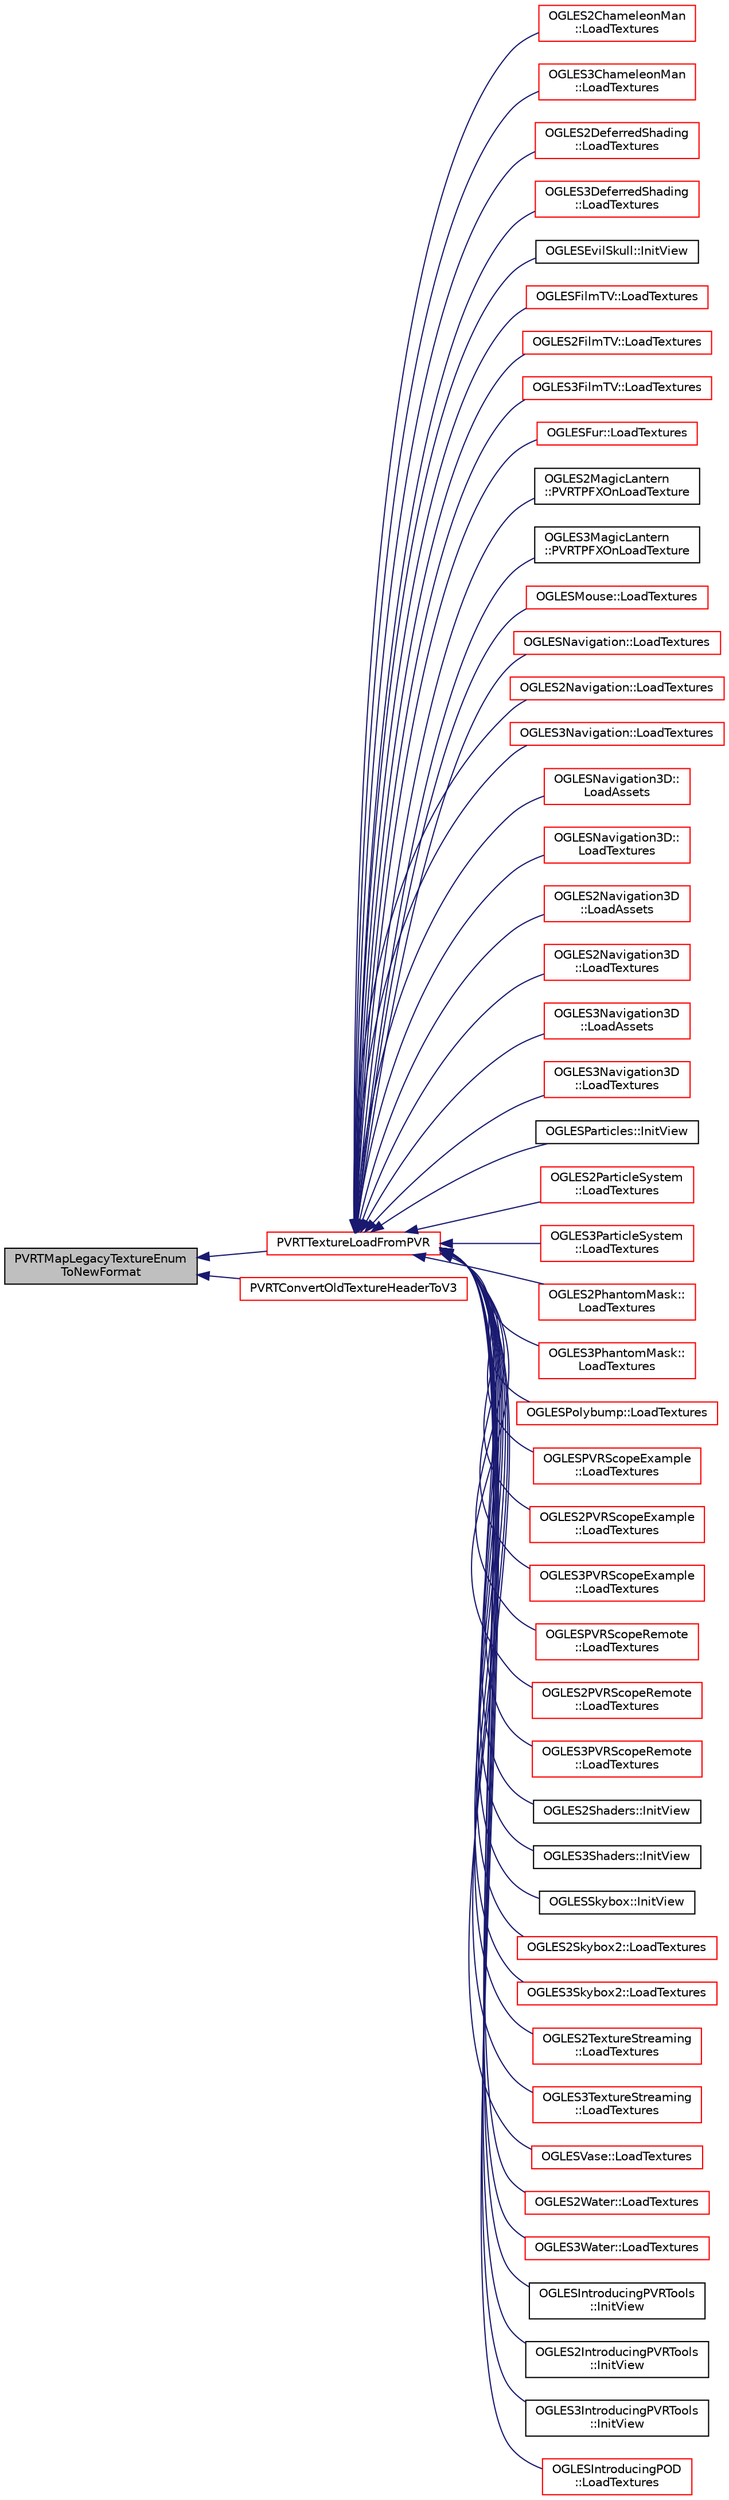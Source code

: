 digraph "PVRTMapLegacyTextureEnumToNewFormat"
{
  edge [fontname="Helvetica",fontsize="10",labelfontname="Helvetica",labelfontsize="10"];
  node [fontname="Helvetica",fontsize="10",shape=record];
  rankdir="LR";
  Node1 [label="PVRTMapLegacyTextureEnum\lToNewFormat",height=0.2,width=0.4,color="black", fillcolor="grey75", style="filled", fontcolor="black"];
  Node1 -> Node2 [dir="back",color="midnightblue",fontsize="10",style="solid",fontname="Helvetica"];
  Node2 [label="PVRTTextureLoadFromPVR",height=0.2,width=0.4,color="red", fillcolor="white", style="filled",URL="$group___a_p_i___o_g_l_e_s3.html#ga6eecac4c871ba7ccdd0ef4b057a7d596",tooltip="Allows textures to be stored in binary PVR files and loaded in. Can load parts of a mipmaped texture ..."];
  Node2 -> Node3 [dir="back",color="midnightblue",fontsize="10",style="solid",fontname="Helvetica"];
  Node3 [label="OGLES2ChameleonMan\l::LoadTextures",height=0.2,width=0.4,color="red", fillcolor="white", style="filled",URL="$class_o_g_l_e_s2_chameleon_man.html#ae9d5bad2b3382b59cb57209555d59e32"];
  Node2 -> Node4 [dir="back",color="midnightblue",fontsize="10",style="solid",fontname="Helvetica"];
  Node4 [label="OGLES3ChameleonMan\l::LoadTextures",height=0.2,width=0.4,color="red", fillcolor="white", style="filled",URL="$class_o_g_l_e_s3_chameleon_man.html#a8619130b98baf8ad510cfe5270e0d606"];
  Node2 -> Node5 [dir="back",color="midnightblue",fontsize="10",style="solid",fontname="Helvetica"];
  Node5 [label="OGLES2DeferredShading\l::LoadTextures",height=0.2,width=0.4,color="red", fillcolor="white", style="filled",URL="$class_o_g_l_e_s2_deferred_shading.html#ac04009ab56364958babab5b5afcd3dc7"];
  Node2 -> Node6 [dir="back",color="midnightblue",fontsize="10",style="solid",fontname="Helvetica"];
  Node6 [label="OGLES3DeferredShading\l::LoadTextures",height=0.2,width=0.4,color="red", fillcolor="white", style="filled",URL="$class_o_g_l_e_s3_deferred_shading.html#a68023121473d6250f56c813dac5d0204"];
  Node2 -> Node7 [dir="back",color="midnightblue",fontsize="10",style="solid",fontname="Helvetica"];
  Node7 [label="OGLESEvilSkull::InitView",height=0.2,width=0.4,color="black", fillcolor="white", style="filled",URL="$class_o_g_l_e_s_evil_skull.html#a49d0169987b3b97de24d9cfd52c86a8c"];
  Node2 -> Node8 [dir="back",color="midnightblue",fontsize="10",style="solid",fontname="Helvetica"];
  Node8 [label="OGLESFilmTV::LoadTextures",height=0.2,width=0.4,color="red", fillcolor="white", style="filled",URL="$class_o_g_l_e_s_film_t_v.html#adb417d352deedf0a4cbc7ab2db274682"];
  Node2 -> Node9 [dir="back",color="midnightblue",fontsize="10",style="solid",fontname="Helvetica"];
  Node9 [label="OGLES2FilmTV::LoadTextures",height=0.2,width=0.4,color="red", fillcolor="white", style="filled",URL="$class_o_g_l_e_s2_film_t_v.html#ac02b046a1039e085096b5352bf78a776"];
  Node2 -> Node10 [dir="back",color="midnightblue",fontsize="10",style="solid",fontname="Helvetica"];
  Node10 [label="OGLES3FilmTV::LoadTextures",height=0.2,width=0.4,color="red", fillcolor="white", style="filled",URL="$class_o_g_l_e_s3_film_t_v.html#a31ffd7f6fd605617a316e3b89b9841c9"];
  Node2 -> Node11 [dir="back",color="midnightblue",fontsize="10",style="solid",fontname="Helvetica"];
  Node11 [label="OGLESFur::LoadTextures",height=0.2,width=0.4,color="red", fillcolor="white", style="filled",URL="$class_o_g_l_e_s_fur.html#add3a344d736ee932f64fe78ea7534dbf"];
  Node2 -> Node12 [dir="back",color="midnightblue",fontsize="10",style="solid",fontname="Helvetica"];
  Node12 [label="OGLES2MagicLantern\l::PVRTPFXOnLoadTexture",height=0.2,width=0.4,color="black", fillcolor="white", style="filled",URL="$class_o_g_l_e_s2_magic_lantern.html#a1acf935737794f6c7d6408aaa298d31b"];
  Node2 -> Node13 [dir="back",color="midnightblue",fontsize="10",style="solid",fontname="Helvetica"];
  Node13 [label="OGLES3MagicLantern\l::PVRTPFXOnLoadTexture",height=0.2,width=0.4,color="black", fillcolor="white", style="filled",URL="$class_o_g_l_e_s3_magic_lantern.html#a04772e79a905e4d11c59f3d69171097c"];
  Node2 -> Node14 [dir="back",color="midnightblue",fontsize="10",style="solid",fontname="Helvetica"];
  Node14 [label="OGLESMouse::LoadTextures",height=0.2,width=0.4,color="red", fillcolor="white", style="filled",URL="$class_o_g_l_e_s_mouse.html#a165ffeaf9b0b8a82da05d1481dc13274"];
  Node2 -> Node15 [dir="back",color="midnightblue",fontsize="10",style="solid",fontname="Helvetica"];
  Node15 [label="OGLESNavigation::LoadTextures",height=0.2,width=0.4,color="red", fillcolor="white", style="filled",URL="$class_o_g_l_e_s_navigation.html#a1bc8126d198cb9d9e96ed97e703f4406"];
  Node2 -> Node16 [dir="back",color="midnightblue",fontsize="10",style="solid",fontname="Helvetica"];
  Node16 [label="OGLES2Navigation::LoadTextures",height=0.2,width=0.4,color="red", fillcolor="white", style="filled",URL="$class_o_g_l_e_s2_navigation.html#ac37192e2b0d4e502726936f4fa737b0c"];
  Node2 -> Node17 [dir="back",color="midnightblue",fontsize="10",style="solid",fontname="Helvetica"];
  Node17 [label="OGLES3Navigation::LoadTextures",height=0.2,width=0.4,color="red", fillcolor="white", style="filled",URL="$class_o_g_l_e_s3_navigation.html#ac683cfcf3d2bcaaa5c6ead232405e83b"];
  Node2 -> Node18 [dir="back",color="midnightblue",fontsize="10",style="solid",fontname="Helvetica"];
  Node18 [label="OGLESNavigation3D::\lLoadAssets",height=0.2,width=0.4,color="red", fillcolor="white", style="filled",URL="$class_o_g_l_e_s_navigation3_d.html#a074cf37f2ce799f5110126e43b7f81ea"];
  Node2 -> Node19 [dir="back",color="midnightblue",fontsize="10",style="solid",fontname="Helvetica"];
  Node19 [label="OGLESNavigation3D::\lLoadTextures",height=0.2,width=0.4,color="red", fillcolor="white", style="filled",URL="$class_o_g_l_e_s_navigation3_d.html#aa3d24ca68c6d99b00b867c59bad52587"];
  Node2 -> Node20 [dir="back",color="midnightblue",fontsize="10",style="solid",fontname="Helvetica"];
  Node20 [label="OGLES2Navigation3D\l::LoadAssets",height=0.2,width=0.4,color="red", fillcolor="white", style="filled",URL="$class_o_g_l_e_s2_navigation3_d.html#a44021b8be24e6c6a2e1b5a1a8394fe8e"];
  Node2 -> Node21 [dir="back",color="midnightblue",fontsize="10",style="solid",fontname="Helvetica"];
  Node21 [label="OGLES2Navigation3D\l::LoadTextures",height=0.2,width=0.4,color="red", fillcolor="white", style="filled",URL="$class_o_g_l_e_s2_navigation3_d.html#ab3de1f3bc50a300eb17781f73a6b7628"];
  Node2 -> Node22 [dir="back",color="midnightblue",fontsize="10",style="solid",fontname="Helvetica"];
  Node22 [label="OGLES3Navigation3D\l::LoadAssets",height=0.2,width=0.4,color="red", fillcolor="white", style="filled",URL="$class_o_g_l_e_s3_navigation3_d.html#a74e35de3032850cd4ef7a42786ce75fb"];
  Node2 -> Node23 [dir="back",color="midnightblue",fontsize="10",style="solid",fontname="Helvetica"];
  Node23 [label="OGLES3Navigation3D\l::LoadTextures",height=0.2,width=0.4,color="red", fillcolor="white", style="filled",URL="$class_o_g_l_e_s3_navigation3_d.html#a6e215c6efc9e303903ff7ea2aabe1558"];
  Node2 -> Node24 [dir="back",color="midnightblue",fontsize="10",style="solid",fontname="Helvetica"];
  Node24 [label="OGLESParticles::InitView",height=0.2,width=0.4,color="black", fillcolor="white", style="filled",URL="$class_o_g_l_e_s_particles.html#ab08c8cf723fa1e2e516028b78d8cd9fd"];
  Node2 -> Node25 [dir="back",color="midnightblue",fontsize="10",style="solid",fontname="Helvetica"];
  Node25 [label="OGLES2ParticleSystem\l::LoadTextures",height=0.2,width=0.4,color="red", fillcolor="white", style="filled",URL="$class_o_g_l_e_s2_particle_system.html#a6f75d8ea3d0cfc91a9685ff652c24e02"];
  Node2 -> Node26 [dir="back",color="midnightblue",fontsize="10",style="solid",fontname="Helvetica"];
  Node26 [label="OGLES3ParticleSystem\l::LoadTextures",height=0.2,width=0.4,color="red", fillcolor="white", style="filled",URL="$class_o_g_l_e_s3_particle_system.html#a5b23e62839249f28d890a0681d5226af"];
  Node2 -> Node27 [dir="back",color="midnightblue",fontsize="10",style="solid",fontname="Helvetica"];
  Node27 [label="OGLES2PhantomMask::\lLoadTextures",height=0.2,width=0.4,color="red", fillcolor="white", style="filled",URL="$class_o_g_l_e_s2_phantom_mask.html#a50ffac0a9b5802b67e8561057a6eb22a"];
  Node2 -> Node28 [dir="back",color="midnightblue",fontsize="10",style="solid",fontname="Helvetica"];
  Node28 [label="OGLES3PhantomMask::\lLoadTextures",height=0.2,width=0.4,color="red", fillcolor="white", style="filled",URL="$class_o_g_l_e_s3_phantom_mask.html#a2a60481d5f25069795417eb6e6d9b4ab"];
  Node2 -> Node29 [dir="back",color="midnightblue",fontsize="10",style="solid",fontname="Helvetica"];
  Node29 [label="OGLESPolybump::LoadTextures",height=0.2,width=0.4,color="red", fillcolor="white", style="filled",URL="$class_o_g_l_e_s_polybump.html#a47459165a05ba9f5c0edb373a834a696"];
  Node2 -> Node30 [dir="back",color="midnightblue",fontsize="10",style="solid",fontname="Helvetica"];
  Node30 [label="OGLESPVRScopeExample\l::LoadTextures",height=0.2,width=0.4,color="red", fillcolor="white", style="filled",URL="$class_o_g_l_e_s_p_v_r_scope_example.html#a4a324832f2991068a38f126d14a030ef"];
  Node2 -> Node31 [dir="back",color="midnightblue",fontsize="10",style="solid",fontname="Helvetica"];
  Node31 [label="OGLES2PVRScopeExample\l::LoadTextures",height=0.2,width=0.4,color="red", fillcolor="white", style="filled",URL="$class_o_g_l_e_s2_p_v_r_scope_example.html#a4323897e95e7dd757304a0cdc0b3c9e2"];
  Node2 -> Node32 [dir="back",color="midnightblue",fontsize="10",style="solid",fontname="Helvetica"];
  Node32 [label="OGLES3PVRScopeExample\l::LoadTextures",height=0.2,width=0.4,color="red", fillcolor="white", style="filled",URL="$class_o_g_l_e_s3_p_v_r_scope_example.html#a3cb936760c472086f8ea4658413bc012"];
  Node2 -> Node33 [dir="back",color="midnightblue",fontsize="10",style="solid",fontname="Helvetica"];
  Node33 [label="OGLESPVRScopeRemote\l::LoadTextures",height=0.2,width=0.4,color="red", fillcolor="white", style="filled",URL="$class_o_g_l_e_s_p_v_r_scope_remote.html#a0b01a92d5148c361266f8f61abbbe361"];
  Node2 -> Node34 [dir="back",color="midnightblue",fontsize="10",style="solid",fontname="Helvetica"];
  Node34 [label="OGLES2PVRScopeRemote\l::LoadTextures",height=0.2,width=0.4,color="red", fillcolor="white", style="filled",URL="$class_o_g_l_e_s2_p_v_r_scope_remote.html#aacf32e3c5b51f560e47a9d9cdc7ca735"];
  Node2 -> Node35 [dir="back",color="midnightblue",fontsize="10",style="solid",fontname="Helvetica"];
  Node35 [label="OGLES3PVRScopeRemote\l::LoadTextures",height=0.2,width=0.4,color="red", fillcolor="white", style="filled",URL="$class_o_g_l_e_s3_p_v_r_scope_remote.html#a3e3ec32e7af34ef970afeac6608413fa"];
  Node2 -> Node36 [dir="back",color="midnightblue",fontsize="10",style="solid",fontname="Helvetica"];
  Node36 [label="OGLES2Shaders::InitView",height=0.2,width=0.4,color="black", fillcolor="white", style="filled",URL="$class_o_g_l_e_s2_shaders.html#a9c2dcd2c42d0d9e8eba1acd00097be12"];
  Node2 -> Node37 [dir="back",color="midnightblue",fontsize="10",style="solid",fontname="Helvetica"];
  Node37 [label="OGLES3Shaders::InitView",height=0.2,width=0.4,color="black", fillcolor="white", style="filled",URL="$class_o_g_l_e_s3_shaders.html#abbeeffa11a404097b6d1d0bd86acbf3d"];
  Node2 -> Node38 [dir="back",color="midnightblue",fontsize="10",style="solid",fontname="Helvetica"];
  Node38 [label="OGLESSkybox::InitView",height=0.2,width=0.4,color="black", fillcolor="white", style="filled",URL="$class_o_g_l_e_s_skybox.html#aec4465067bcb94fcc3d7e0b4112446c6",tooltip="Initialise the view. "];
  Node2 -> Node39 [dir="back",color="midnightblue",fontsize="10",style="solid",fontname="Helvetica"];
  Node39 [label="OGLES2Skybox2::LoadTextures",height=0.2,width=0.4,color="red", fillcolor="white", style="filled",URL="$class_o_g_l_e_s2_skybox2.html#a059f99bcab1e57dfd35766de948b27ed"];
  Node2 -> Node40 [dir="back",color="midnightblue",fontsize="10",style="solid",fontname="Helvetica"];
  Node40 [label="OGLES3Skybox2::LoadTextures",height=0.2,width=0.4,color="red", fillcolor="white", style="filled",URL="$class_o_g_l_e_s3_skybox2.html#ad11b9e800ddac86d48e125f8f091129d"];
  Node2 -> Node41 [dir="back",color="midnightblue",fontsize="10",style="solid",fontname="Helvetica"];
  Node41 [label="OGLES2TextureStreaming\l::LoadTextures",height=0.2,width=0.4,color="red", fillcolor="white", style="filled",URL="$class_o_g_l_e_s2_texture_streaming.html#a434d05e791209b1d8b4c2d1b86eb4b1b"];
  Node2 -> Node42 [dir="back",color="midnightblue",fontsize="10",style="solid",fontname="Helvetica"];
  Node42 [label="OGLES3TextureStreaming\l::LoadTextures",height=0.2,width=0.4,color="red", fillcolor="white", style="filled",URL="$class_o_g_l_e_s3_texture_streaming.html#a8fd16e152424c5eed5772cee683498a7"];
  Node2 -> Node43 [dir="back",color="midnightblue",fontsize="10",style="solid",fontname="Helvetica"];
  Node43 [label="OGLESVase::LoadTextures",height=0.2,width=0.4,color="red", fillcolor="white", style="filled",URL="$class_o_g_l_e_s_vase.html#a8e7d07dd990171bb21b7df4a87349966"];
  Node2 -> Node44 [dir="back",color="midnightblue",fontsize="10",style="solid",fontname="Helvetica"];
  Node44 [label="OGLES2Water::LoadTextures",height=0.2,width=0.4,color="red", fillcolor="white", style="filled",URL="$class_o_g_l_e_s2_water.html#a6e62abc754164c41ac62d560cccc10fa"];
  Node2 -> Node45 [dir="back",color="midnightblue",fontsize="10",style="solid",fontname="Helvetica"];
  Node45 [label="OGLES3Water::LoadTextures",height=0.2,width=0.4,color="red", fillcolor="white", style="filled",URL="$class_o_g_l_e_s3_water.html#a97b14e60c16a2d1175adf1549722e77b"];
  Node2 -> Node46 [dir="back",color="midnightblue",fontsize="10",style="solid",fontname="Helvetica"];
  Node46 [label="OGLESIntroducingPVRTools\l::InitView",height=0.2,width=0.4,color="black", fillcolor="white", style="filled",URL="$class_o_g_l_e_s_introducing_p_v_r_tools.html#ab567957dbd5f8d5f41cb46ac30cea80b"];
  Node2 -> Node47 [dir="back",color="midnightblue",fontsize="10",style="solid",fontname="Helvetica"];
  Node47 [label="OGLES2IntroducingPVRTools\l::InitView",height=0.2,width=0.4,color="black", fillcolor="white", style="filled",URL="$class_o_g_l_e_s2_introducing_p_v_r_tools.html#a885ab6eab7329e37287a72058044bce6"];
  Node2 -> Node48 [dir="back",color="midnightblue",fontsize="10",style="solid",fontname="Helvetica"];
  Node48 [label="OGLES3IntroducingPVRTools\l::InitView",height=0.2,width=0.4,color="black", fillcolor="white", style="filled",URL="$class_o_g_l_e_s3_introducing_p_v_r_tools.html#a584e7909eb20ad75038c6a353b80e1d5"];
  Node2 -> Node49 [dir="back",color="midnightblue",fontsize="10",style="solid",fontname="Helvetica"];
  Node49 [label="OGLESIntroducingPOD\l::LoadTextures",height=0.2,width=0.4,color="red", fillcolor="white", style="filled",URL="$class_o_g_l_e_s_introducing_p_o_d.html#a8f4409ae8856ab85c6bcafe8b4af7e00"];
  Node1 -> Node50 [dir="back",color="midnightblue",fontsize="10",style="solid",fontname="Helvetica"];
  Node50 [label="PVRTConvertOldTextureHeaderToV3",height=0.2,width=0.4,color="red", fillcolor="white", style="filled",URL="$_p_v_r_t_texture_8h.html#ac739b15c13a68aa88ef3479104e49f75"];
}
